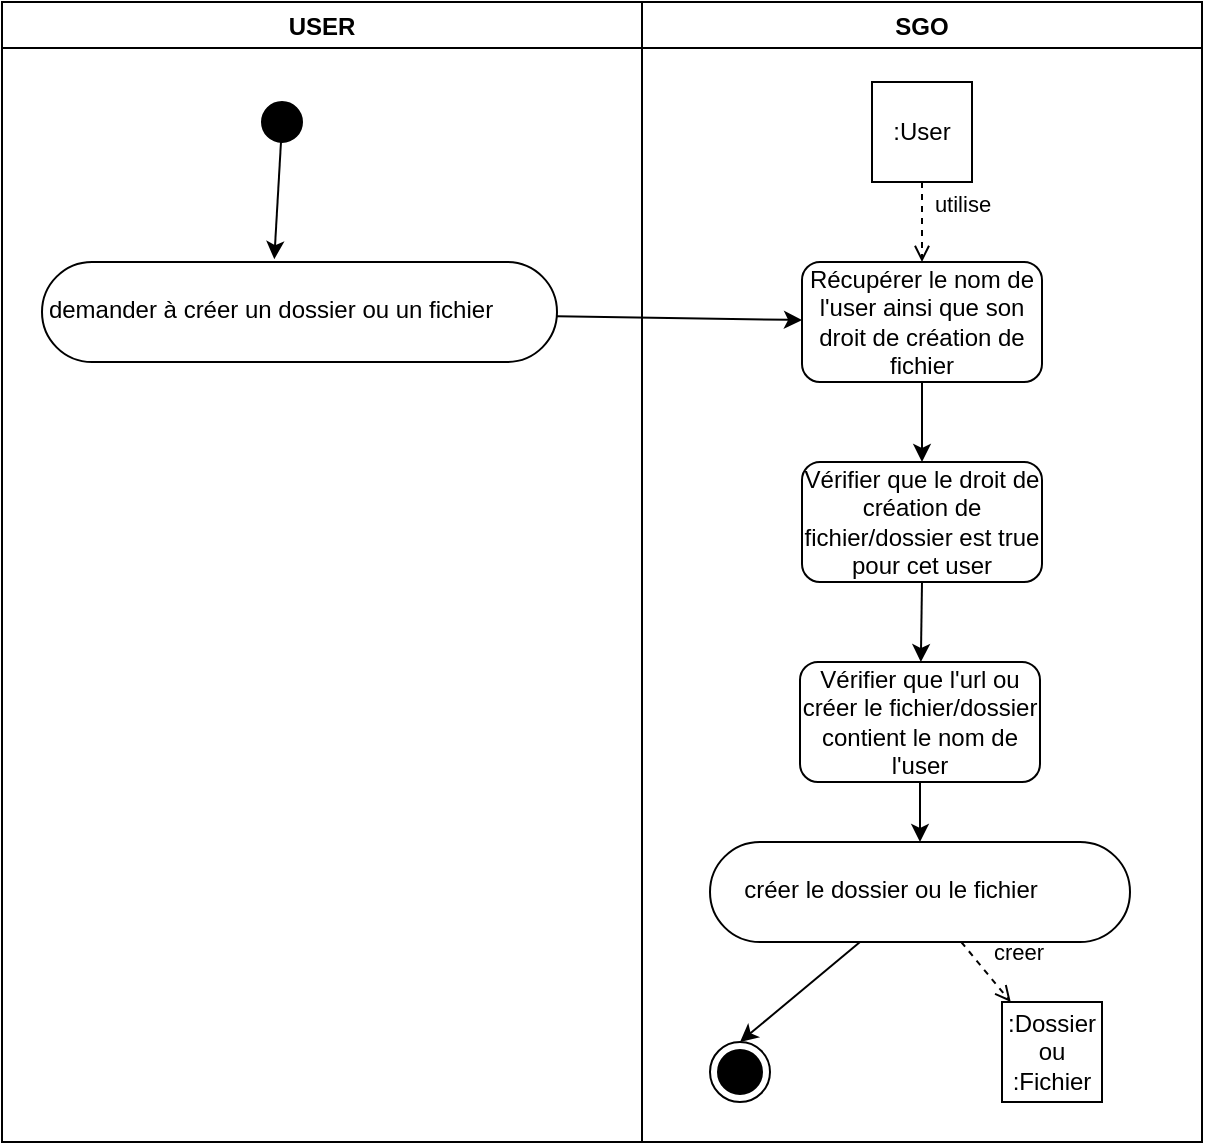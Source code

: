 <mxfile version="20.5.1" type="device" pages="5"><diagram id="_hSCyIEfBH8a_UHRm51h" name="créer"><mxGraphModel dx="981" dy="520" grid="1" gridSize="10" guides="1" tooltips="1" connect="1" arrows="1" fold="1" page="1" pageScale="1" pageWidth="827" pageHeight="1169" math="0" shadow="0"><root><mxCell id="0"/><mxCell id="1" parent="0"/><mxCell id="eUMygAEOkeEtcnAwkldx-1" value="SGO" style="swimlane;" parent="1" vertex="1"><mxGeometry x="380" y="90" width="280" height="570" as="geometry"/></mxCell><mxCell id="eUMygAEOkeEtcnAwkldx-2" value="créer le dossier ou le fichier" style="html=1;align=center;verticalAlign=top;rounded=1;absoluteArcSize=1;arcSize=50;dashed=0;spacingTop=10;spacingRight=30;" parent="eUMygAEOkeEtcnAwkldx-1" vertex="1"><mxGeometry x="34" y="420" width="210" height="50" as="geometry"/></mxCell><mxCell id="eUMygAEOkeEtcnAwkldx-3" value=":User" style="whiteSpace=wrap;html=1;aspect=fixed;" parent="eUMygAEOkeEtcnAwkldx-1" vertex="1"><mxGeometry x="115" y="40" width="50" height="50" as="geometry"/></mxCell><mxCell id="eUMygAEOkeEtcnAwkldx-4" value="Récupérer le nom de l'user ainsi que son droit de création de fichier" style="rounded=1;whiteSpace=wrap;html=1;" parent="eUMygAEOkeEtcnAwkldx-1" vertex="1"><mxGeometry x="80" y="130" width="120" height="60" as="geometry"/></mxCell><mxCell id="eUMygAEOkeEtcnAwkldx-5" value=":Dossier ou :Fichier" style="whiteSpace=wrap;html=1;aspect=fixed;" parent="eUMygAEOkeEtcnAwkldx-1" vertex="1"><mxGeometry x="180" y="500" width="50" height="50" as="geometry"/></mxCell><mxCell id="eUMygAEOkeEtcnAwkldx-7" value="utilise" style="html=1;verticalAlign=bottom;labelBackgroundColor=none;endArrow=open;endFill=0;dashed=1;rounded=0;entryX=0.5;entryY=0;entryDx=0;entryDy=0;" parent="eUMygAEOkeEtcnAwkldx-1" source="eUMygAEOkeEtcnAwkldx-3" target="eUMygAEOkeEtcnAwkldx-4" edge="1"><mxGeometry y="20" width="160" relative="1" as="geometry"><mxPoint x="-10" y="150" as="sourcePoint"/><mxPoint x="150" y="150" as="targetPoint"/><mxPoint as="offset"/></mxGeometry></mxCell><mxCell id="eUMygAEOkeEtcnAwkldx-8" value="creer" style="html=1;verticalAlign=bottom;labelBackgroundColor=none;endArrow=open;endFill=0;dashed=1;rounded=0;" parent="eUMygAEOkeEtcnAwkldx-1" source="eUMygAEOkeEtcnAwkldx-2" target="eUMygAEOkeEtcnAwkldx-5" edge="1"><mxGeometry x="0.524" y="13" width="160" relative="1" as="geometry"><mxPoint x="150" y="100" as="sourcePoint"/><mxPoint x="150" y="140" as="targetPoint"/><mxPoint as="offset"/><Array as="points"/></mxGeometry></mxCell><mxCell id="eUMygAEOkeEtcnAwkldx-9" value="" style="ellipse;html=1;shape=endState;fillColor=strokeColor;" parent="eUMygAEOkeEtcnAwkldx-1" vertex="1"><mxGeometry x="34" y="520" width="30" height="30" as="geometry"/></mxCell><mxCell id="eUMygAEOkeEtcnAwkldx-10" value="" style="endArrow=classic;html=1;rounded=0;entryX=0.5;entryY=0;entryDx=0;entryDy=0;" parent="eUMygAEOkeEtcnAwkldx-1" source="eUMygAEOkeEtcnAwkldx-2" target="eUMygAEOkeEtcnAwkldx-9" edge="1"><mxGeometry width="50" height="50" relative="1" as="geometry"><mxPoint x="40" y="180" as="sourcePoint"/><mxPoint x="90" y="130" as="targetPoint"/></mxGeometry></mxCell><mxCell id="4W9-zC9NwBaHa7y3DKTL-1" value="Vérifier que l'url ou créer le fichier/dossier contient le nom de l'user" style="rounded=1;whiteSpace=wrap;html=1;" vertex="1" parent="eUMygAEOkeEtcnAwkldx-1"><mxGeometry x="79" y="330" width="120" height="60" as="geometry"/></mxCell><mxCell id="4W9-zC9NwBaHa7y3DKTL-12" value="Vérifier que le droit de création de fichier/dossier est true pour cet user" style="rounded=1;whiteSpace=wrap;html=1;" vertex="1" parent="eUMygAEOkeEtcnAwkldx-1"><mxGeometry x="80" y="230" width="120" height="60" as="geometry"/></mxCell><mxCell id="4W9-zC9NwBaHa7y3DKTL-13" value="" style="endArrow=classic;html=1;rounded=0;entryX=0.5;entryY=0;entryDx=0;entryDy=0;" edge="1" parent="eUMygAEOkeEtcnAwkldx-1" source="eUMygAEOkeEtcnAwkldx-4" target="4W9-zC9NwBaHa7y3DKTL-12"><mxGeometry width="50" height="50" relative="1" as="geometry"><mxPoint y="310" as="sourcePoint"/><mxPoint x="50" y="260" as="targetPoint"/></mxGeometry></mxCell><mxCell id="4W9-zC9NwBaHa7y3DKTL-14" value="" style="endArrow=classic;html=1;rounded=0;exitX=0.5;exitY=1;exitDx=0;exitDy=0;" edge="1" parent="eUMygAEOkeEtcnAwkldx-1" source="4W9-zC9NwBaHa7y3DKTL-12" target="4W9-zC9NwBaHa7y3DKTL-1"><mxGeometry width="50" height="50" relative="1" as="geometry"><mxPoint y="310" as="sourcePoint"/><mxPoint x="50" y="260" as="targetPoint"/></mxGeometry></mxCell><mxCell id="4W9-zC9NwBaHa7y3DKTL-15" value="" style="endArrow=classic;html=1;rounded=0;entryX=0.5;entryY=0;entryDx=0;entryDy=0;exitX=0.5;exitY=1;exitDx=0;exitDy=0;" edge="1" parent="eUMygAEOkeEtcnAwkldx-1" source="4W9-zC9NwBaHa7y3DKTL-1" target="eUMygAEOkeEtcnAwkldx-2"><mxGeometry width="50" height="50" relative="1" as="geometry"><mxPoint y="450" as="sourcePoint"/><mxPoint x="50" y="400" as="targetPoint"/></mxGeometry></mxCell><mxCell id="eUMygAEOkeEtcnAwkldx-11" value="USER" style="swimlane;" parent="1" vertex="1"><mxGeometry x="60" y="90" width="320" height="570" as="geometry"/></mxCell><mxCell id="eUMygAEOkeEtcnAwkldx-12" value="" style="ellipse;fillColor=strokeColor;" parent="eUMygAEOkeEtcnAwkldx-11" vertex="1"><mxGeometry x="130" y="50" width="20" height="20" as="geometry"/></mxCell><mxCell id="eUMygAEOkeEtcnAwkldx-13" value="" style="endArrow=classic;html=1;rounded=0;entryX=0.451;entryY=-0.028;entryDx=0;entryDy=0;entryPerimeter=0;" parent="eUMygAEOkeEtcnAwkldx-11" source="eUMygAEOkeEtcnAwkldx-12" target="eUMygAEOkeEtcnAwkldx-14" edge="1"><mxGeometry width="50" height="50" relative="1" as="geometry"><mxPoint x="360" y="210" as="sourcePoint"/><mxPoint x="140" y="100" as="targetPoint"/></mxGeometry></mxCell><mxCell id="eUMygAEOkeEtcnAwkldx-14" value="demander à créer un dossier ou un fichier" style="html=1;align=center;verticalAlign=top;rounded=1;absoluteArcSize=1;arcSize=50;dashed=0;spacingTop=10;spacingRight=30;" parent="eUMygAEOkeEtcnAwkldx-11" vertex="1"><mxGeometry x="20" y="130" width="257.5" height="50" as="geometry"/></mxCell><mxCell id="eUMygAEOkeEtcnAwkldx-15" value="" style="endArrow=classic;html=1;rounded=0;" parent="1" source="eUMygAEOkeEtcnAwkldx-14" target="eUMygAEOkeEtcnAwkldx-4" edge="1"><mxGeometry width="50" height="50" relative="1" as="geometry"><mxPoint x="420" y="270" as="sourcePoint"/><mxPoint x="470" y="220" as="targetPoint"/></mxGeometry></mxCell></root></mxGraphModel></diagram><diagram id="3Sd7IPBWXBId0mCi3V2-" name="lire"><mxGraphModel dx="981" dy="520" grid="1" gridSize="10" guides="1" tooltips="1" connect="1" arrows="1" fold="1" page="1" pageScale="1" pageWidth="827" pageHeight="1169" math="0" shadow="0"><root><mxCell id="0"/><mxCell id="1" parent="0"/><mxCell id="E1OOhdU0G99FBoMapLIH-1" value="SGO" style="swimlane;" parent="1" vertex="1"><mxGeometry x="380" y="90" width="280" height="400" as="geometry"/></mxCell><mxCell id="E1OOhdU0G99FBoMapLIH-6" value="afficher le dossier ou le fichier a lire" style="html=1;align=center;verticalAlign=top;rounded=1;absoluteArcSize=1;arcSize=50;dashed=0;spacingTop=10;spacingRight=30;" parent="E1OOhdU0G99FBoMapLIH-1" vertex="1"><mxGeometry x="34" y="230" width="210" height="50" as="geometry"/></mxCell><mxCell id="--9gKw31fi2Jcq4SsGat-1" value=":User" style="whiteSpace=wrap;html=1;aspect=fixed;" parent="E1OOhdU0G99FBoMapLIH-1" vertex="1"><mxGeometry x="115" y="40" width="50" height="50" as="geometry"/></mxCell><mxCell id="--9gKw31fi2Jcq4SsGat-2" value="Récupérer les droits de l'user" style="rounded=1;whiteSpace=wrap;html=1;" parent="E1OOhdU0G99FBoMapLIH-1" vertex="1"><mxGeometry x="80" y="130" width="120" height="60" as="geometry"/></mxCell><mxCell id="edWSh7aFxXOOHrWahL5i-1" value=":Dossier ou :Fichier" style="whiteSpace=wrap;html=1;aspect=fixed;" parent="E1OOhdU0G99FBoMapLIH-1" vertex="1"><mxGeometry x="210" y="300" width="50" height="50" as="geometry"/></mxCell><mxCell id="edWSh7aFxXOOHrWahL5i-3" value="" style="endArrow=classic;html=1;rounded=0;" parent="E1OOhdU0G99FBoMapLIH-1" source="--9gKw31fi2Jcq4SsGat-2" target="E1OOhdU0G99FBoMapLIH-6" edge="1"><mxGeometry width="50" height="50" relative="1" as="geometry"><mxPoint x="40" y="180" as="sourcePoint"/><mxPoint x="90" y="130" as="targetPoint"/></mxGeometry></mxCell><mxCell id="edWSh7aFxXOOHrWahL5i-6" value="utilise" style="html=1;verticalAlign=bottom;labelBackgroundColor=none;endArrow=open;endFill=0;dashed=1;rounded=0;entryX=0.5;entryY=0;entryDx=0;entryDy=0;" parent="E1OOhdU0G99FBoMapLIH-1" source="--9gKw31fi2Jcq4SsGat-1" target="--9gKw31fi2Jcq4SsGat-2" edge="1"><mxGeometry y="20" width="160" relative="1" as="geometry"><mxPoint x="-10" y="150" as="sourcePoint"/><mxPoint x="150" y="150" as="targetPoint"/><mxPoint as="offset"/></mxGeometry></mxCell><mxCell id="edWSh7aFxXOOHrWahL5i-7" value="creer" style="html=1;verticalAlign=bottom;labelBackgroundColor=none;endArrow=open;endFill=0;dashed=1;rounded=0;" parent="E1OOhdU0G99FBoMapLIH-1" source="E1OOhdU0G99FBoMapLIH-6" target="edWSh7aFxXOOHrWahL5i-1" edge="1"><mxGeometry x="-0.102" y="-29" width="160" relative="1" as="geometry"><mxPoint x="150" y="100" as="sourcePoint"/><mxPoint x="150" y="140" as="targetPoint"/><mxPoint as="offset"/><Array as="points"><mxPoint x="190" y="310"/></Array></mxGeometry></mxCell><mxCell id="edWSh7aFxXOOHrWahL5i-8" value="" style="ellipse;html=1;shape=endState;fillColor=strokeColor;" parent="E1OOhdU0G99FBoMapLIH-1" vertex="1"><mxGeometry x="110" y="310" width="30" height="30" as="geometry"/></mxCell><mxCell id="edWSh7aFxXOOHrWahL5i-9" value="" style="endArrow=classic;html=1;rounded=0;entryX=0.5;entryY=0;entryDx=0;entryDy=0;" parent="E1OOhdU0G99FBoMapLIH-1" source="E1OOhdU0G99FBoMapLIH-6" target="edWSh7aFxXOOHrWahL5i-8" edge="1"><mxGeometry width="50" height="50" relative="1" as="geometry"><mxPoint x="40" y="180" as="sourcePoint"/><mxPoint x="90" y="130" as="targetPoint"/></mxGeometry></mxCell><mxCell id="E1OOhdU0G99FBoMapLIH-2" value="USER" style="swimlane;" parent="1" vertex="1"><mxGeometry x="60" y="90" width="320" height="400" as="geometry"/></mxCell><mxCell id="E1OOhdU0G99FBoMapLIH-3" value="" style="ellipse;fillColor=strokeColor;" parent="E1OOhdU0G99FBoMapLIH-2" vertex="1"><mxGeometry x="130" y="50" width="20" height="20" as="geometry"/></mxCell><mxCell id="E1OOhdU0G99FBoMapLIH-4" value="" style="endArrow=classic;html=1;rounded=0;entryX=0.451;entryY=-0.028;entryDx=0;entryDy=0;entryPerimeter=0;" parent="E1OOhdU0G99FBoMapLIH-2" source="E1OOhdU0G99FBoMapLIH-3" target="E1OOhdU0G99FBoMapLIH-5" edge="1"><mxGeometry width="50" height="50" relative="1" as="geometry"><mxPoint x="360" y="210" as="sourcePoint"/><mxPoint x="140" y="100" as="targetPoint"/></mxGeometry></mxCell><mxCell id="E1OOhdU0G99FBoMapLIH-5" value="demander à lire un dossier ou un fichier" style="html=1;align=center;verticalAlign=top;rounded=1;absoluteArcSize=1;arcSize=50;dashed=0;spacingTop=10;spacingRight=30;" parent="E1OOhdU0G99FBoMapLIH-2" vertex="1"><mxGeometry x="20" y="130" width="257.5" height="50" as="geometry"/></mxCell><mxCell id="edWSh7aFxXOOHrWahL5i-2" value="" style="endArrow=classic;html=1;rounded=0;" parent="1" source="E1OOhdU0G99FBoMapLIH-5" target="--9gKw31fi2Jcq4SsGat-2" edge="1"><mxGeometry width="50" height="50" relative="1" as="geometry"><mxPoint x="420" y="270" as="sourcePoint"/><mxPoint x="470" y="220" as="targetPoint"/></mxGeometry></mxCell></root></mxGraphModel></diagram><diagram id="RTDSOJaIi8PCPhTzrfz2" name="executer"><mxGraphModel dx="981" dy="520" grid="1" gridSize="10" guides="1" tooltips="1" connect="1" arrows="1" fold="1" page="1" pageScale="1" pageWidth="827" pageHeight="1169" math="0" shadow="0"><root><mxCell id="0"/><mxCell id="1" parent="0"/><mxCell id="KOVh6VTbqjKSnIGWG2TE-1" value="SGO" style="swimlane;" vertex="1" parent="1"><mxGeometry x="380" y="90" width="280" height="360" as="geometry"/></mxCell><mxCell id="KOVh6VTbqjKSnIGWG2TE-2" value="afficher le dossier ou le fichier a lire" style="html=1;align=center;verticalAlign=top;rounded=1;absoluteArcSize=1;arcSize=50;dashed=0;spacingTop=10;spacingRight=30;" vertex="1" parent="KOVh6VTbqjKSnIGWG2TE-1"><mxGeometry x="34" y="230" width="210" height="50" as="geometry"/></mxCell><mxCell id="KOVh6VTbqjKSnIGWG2TE-3" value=":User" style="whiteSpace=wrap;html=1;aspect=fixed;" vertex="1" parent="KOVh6VTbqjKSnIGWG2TE-1"><mxGeometry x="115" y="40" width="50" height="50" as="geometry"/></mxCell><mxCell id="KOVh6VTbqjKSnIGWG2TE-4" value="Récupérer les droits de l'user" style="rounded=1;whiteSpace=wrap;html=1;" vertex="1" parent="KOVh6VTbqjKSnIGWG2TE-1"><mxGeometry x="80" y="130" width="120" height="60" as="geometry"/></mxCell><mxCell id="KOVh6VTbqjKSnIGWG2TE-5" value=":Dossier ou :Fichier" style="whiteSpace=wrap;html=1;aspect=fixed;" vertex="1" parent="KOVh6VTbqjKSnIGWG2TE-1"><mxGeometry x="210" y="300" width="50" height="50" as="geometry"/></mxCell><mxCell id="KOVh6VTbqjKSnIGWG2TE-6" value="" style="endArrow=classic;html=1;rounded=0;" edge="1" parent="KOVh6VTbqjKSnIGWG2TE-1" source="KOVh6VTbqjKSnIGWG2TE-4" target="KOVh6VTbqjKSnIGWG2TE-2"><mxGeometry width="50" height="50" relative="1" as="geometry"><mxPoint x="40" y="180" as="sourcePoint"/><mxPoint x="90" y="130" as="targetPoint"/></mxGeometry></mxCell><mxCell id="KOVh6VTbqjKSnIGWG2TE-7" value="utilise" style="html=1;verticalAlign=bottom;labelBackgroundColor=none;endArrow=open;endFill=0;dashed=1;rounded=0;entryX=0.5;entryY=0;entryDx=0;entryDy=0;" edge="1" parent="KOVh6VTbqjKSnIGWG2TE-1" source="KOVh6VTbqjKSnIGWG2TE-3" target="KOVh6VTbqjKSnIGWG2TE-4"><mxGeometry y="20" width="160" relative="1" as="geometry"><mxPoint x="-10" y="150" as="sourcePoint"/><mxPoint x="150" y="150" as="targetPoint"/><mxPoint as="offset"/></mxGeometry></mxCell><mxCell id="KOVh6VTbqjKSnIGWG2TE-8" value="creer" style="html=1;verticalAlign=bottom;labelBackgroundColor=none;endArrow=open;endFill=0;dashed=1;rounded=0;" edge="1" parent="KOVh6VTbqjKSnIGWG2TE-1" source="KOVh6VTbqjKSnIGWG2TE-2" target="KOVh6VTbqjKSnIGWG2TE-5"><mxGeometry x="-0.102" y="-29" width="160" relative="1" as="geometry"><mxPoint x="150" y="100" as="sourcePoint"/><mxPoint x="150" y="140" as="targetPoint"/><mxPoint as="offset"/><Array as="points"><mxPoint x="190" y="310"/></Array></mxGeometry></mxCell><mxCell id="KOVh6VTbqjKSnIGWG2TE-9" value="" style="ellipse;html=1;shape=endState;fillColor=strokeColor;" vertex="1" parent="KOVh6VTbqjKSnIGWG2TE-1"><mxGeometry x="110" y="310" width="30" height="30" as="geometry"/></mxCell><mxCell id="KOVh6VTbqjKSnIGWG2TE-10" value="" style="endArrow=classic;html=1;rounded=0;entryX=0.5;entryY=0;entryDx=0;entryDy=0;" edge="1" parent="KOVh6VTbqjKSnIGWG2TE-1" source="KOVh6VTbqjKSnIGWG2TE-2" target="KOVh6VTbqjKSnIGWG2TE-9"><mxGeometry width="50" height="50" relative="1" as="geometry"><mxPoint x="40" y="180" as="sourcePoint"/><mxPoint x="90" y="130" as="targetPoint"/></mxGeometry></mxCell><mxCell id="KOVh6VTbqjKSnIGWG2TE-11" value="USER" style="swimlane;" vertex="1" parent="1"><mxGeometry x="60" y="90" width="320" height="360" as="geometry"/></mxCell><mxCell id="KOVh6VTbqjKSnIGWG2TE-12" value="" style="ellipse;fillColor=strokeColor;" vertex="1" parent="KOVh6VTbqjKSnIGWG2TE-11"><mxGeometry x="130" y="50" width="20" height="20" as="geometry"/></mxCell><mxCell id="KOVh6VTbqjKSnIGWG2TE-13" value="" style="endArrow=classic;html=1;rounded=0;entryX=0.451;entryY=-0.028;entryDx=0;entryDy=0;entryPerimeter=0;" edge="1" parent="KOVh6VTbqjKSnIGWG2TE-11" source="KOVh6VTbqjKSnIGWG2TE-12" target="KOVh6VTbqjKSnIGWG2TE-14"><mxGeometry width="50" height="50" relative="1" as="geometry"><mxPoint x="360" y="210" as="sourcePoint"/><mxPoint x="140" y="100" as="targetPoint"/></mxGeometry></mxCell><mxCell id="KOVh6VTbqjKSnIGWG2TE-14" value="demander à éxecuter un fichier" style="html=1;align=center;verticalAlign=top;rounded=1;absoluteArcSize=1;arcSize=50;dashed=0;spacingTop=10;spacingRight=30;" vertex="1" parent="KOVh6VTbqjKSnIGWG2TE-11"><mxGeometry x="20" y="130" width="257.5" height="50" as="geometry"/></mxCell><mxCell id="KOVh6VTbqjKSnIGWG2TE-15" value="" style="endArrow=classic;html=1;rounded=0;" edge="1" parent="1" source="KOVh6VTbqjKSnIGWG2TE-14" target="KOVh6VTbqjKSnIGWG2TE-4"><mxGeometry width="50" height="50" relative="1" as="geometry"><mxPoint x="420" y="270" as="sourcePoint"/><mxPoint x="470" y="220" as="targetPoint"/></mxGeometry></mxCell></root></mxGraphModel></diagram><diagram id="TMWUlZdi8veTephi1IZQ" name="diagramme de classe"><mxGraphModel dx="981" dy="520" grid="1" gridSize="10" guides="1" tooltips="1" connect="1" arrows="1" fold="1" page="1" pageScale="1" pageWidth="827" pageHeight="1169" math="0" shadow="0"><root><mxCell id="0"/><mxCell id="1" parent="0"/><mxCell id="m98HLW0F0pNH2mPl2FI6-1" value="&lt;p style=&quot;margin:0px;margin-top:4px;text-align:center;&quot;&gt;&lt;b&gt;User&lt;/b&gt;&lt;/p&gt;&lt;hr size=&quot;1&quot;&gt;&lt;p style=&quot;margin:0px;margin-left:4px;&quot;&gt;+ Nom: string&amp;nbsp;&lt;/p&gt;&lt;p style=&quot;margin:0px;margin-left:4px;&quot;&gt;+ Droit_ecriture: Bool&lt;/p&gt;&lt;p style=&quot;margin:0px;margin-left:4px;&quot;&gt;+ Droit_lecture: Bool&lt;br&gt;&lt;/p&gt;&lt;p style=&quot;margin:0px;margin-left:4px;&quot;&gt;+ Droit_execution: Bool&lt;br&gt;&lt;/p&gt;&lt;p style=&quot;margin:0px;margin-left:4px;&quot;&gt;+ Droit_modification: Bool&lt;br&gt;&lt;/p&gt;&lt;p style=&quot;margin:0px;margin-left:4px;&quot;&gt;+ Droit_suppression: Bool&lt;br&gt;&lt;/p&gt;&lt;p style=&quot;margin:0px;margin-left:4px;&quot;&gt;&lt;br&gt;&lt;/p&gt;&lt;hr size=&quot;1&quot;&gt;&lt;p style=&quot;margin:0px;margin-left:4px;&quot;&gt;+ method():&amp;nbsp;&lt;/p&gt;&lt;p style=&quot;margin:0px;margin-left:4px;&quot;&gt;&lt;br&gt;&lt;/p&gt;" style="verticalAlign=top;align=left;overflow=fill;fontSize=12;fontFamily=Helvetica;html=1;" parent="1" vertex="1"><mxGeometry x="220" y="200" width="160" height="230" as="geometry"/></mxCell><mxCell id="G_euw-SvG3YCCDihPIeS-1" value="&lt;p style=&quot;margin:0px;margin-top:4px;text-align:center;&quot;&gt;&lt;b&gt;Dossier&lt;/b&gt;&lt;/p&gt;&lt;hr size=&quot;1&quot;&gt;&lt;p style=&quot;margin:0px;margin-left:4px;&quot;&gt;+ Nom: string&lt;/p&gt;&lt;p style=&quot;margin:0px;margin-left:4px;&quot;&gt;&lt;br&gt;&lt;/p&gt;&lt;hr size=&quot;1&quot;&gt;&lt;p style=&quot;margin:0px;margin-left:4px;&quot;&gt;+ method():&amp;nbsp;&lt;/p&gt;&lt;p style=&quot;margin:0px;margin-left:4px;&quot;&gt;&lt;br&gt;&lt;/p&gt;" style="verticalAlign=top;align=left;overflow=fill;fontSize=12;fontFamily=Helvetica;html=1;" parent="1" vertex="1"><mxGeometry x="400" y="200" width="160" height="230" as="geometry"/></mxCell><mxCell id="G_euw-SvG3YCCDihPIeS-2" value="&lt;p style=&quot;margin:0px;margin-top:4px;text-align:center;&quot;&gt;&lt;b&gt;Fichier&lt;/b&gt;&lt;/p&gt;&lt;hr size=&quot;1&quot;&gt;&lt;p style=&quot;margin:0px;margin-left:4px;&quot;&gt;+ Nom: string&lt;/p&gt;&lt;p style=&quot;margin:0px;margin-left:4px;&quot;&gt;contenu : area&lt;/p&gt;&lt;p style=&quot;margin:0px;margin-left:4px;&quot;&gt;&lt;br&gt;&lt;/p&gt;&lt;hr size=&quot;1&quot;&gt;&lt;p style=&quot;margin:0px;margin-left:4px;&quot;&gt;+ method():&amp;nbsp;&lt;/p&gt;&lt;p style=&quot;margin:0px;margin-left:4px;&quot;&gt;&lt;br&gt;&lt;/p&gt;" style="verticalAlign=top;align=left;overflow=fill;fontSize=12;fontFamily=Helvetica;html=1;" parent="1" vertex="1"><mxGeometry x="590" y="200" width="160" height="230" as="geometry"/></mxCell><mxCell id="SDJ2OmH8_Q_q6M5WeYFB-1" value="&lt;p style=&quot;margin:0px;margin-top:4px;text-align:center;&quot;&gt;&lt;b&gt;Admin&lt;/b&gt;&lt;/p&gt;&lt;p style=&quot;margin:0px;margin-top:4px;text-align:center;&quot;&gt;&lt;b&gt;(héritage de User)&lt;/b&gt;&lt;/p&gt;&lt;hr size=&quot;1&quot;&gt;&lt;p style=&quot;margin:0px;margin-left:4px;&quot;&gt;+ Nom: string&amp;nbsp;&lt;/p&gt;&lt;p style=&quot;margin:0px;margin-left:4px;&quot;&gt;&lt;br&gt;&lt;/p&gt;&lt;hr size=&quot;1&quot;&gt;&lt;p style=&quot;margin:0px;margin-left:4px;&quot;&gt;+ method():&amp;nbsp;&lt;/p&gt;&lt;p style=&quot;margin:0px;margin-left:4px;&quot;&gt;&lt;br&gt;&lt;/p&gt;" style="verticalAlign=top;align=left;overflow=fill;fontSize=12;fontFamily=Helvetica;html=1;" vertex="1" parent="1"><mxGeometry x="40" y="200" width="160" height="230" as="geometry"/></mxCell></root></mxGraphModel></diagram><diagram id="XXwNDg4GMl4R7qUGGr7r" name="use_case"><mxGraphModel dx="1422" dy="754" grid="1" gridSize="10" guides="1" tooltips="1" connect="1" arrows="1" fold="1" page="1" pageScale="1" pageWidth="827" pageHeight="1169" math="0" shadow="0"><root><mxCell id="0"/><mxCell id="1" parent="0"/><mxCell id="gLTLEM33z-6enDb_kbuD-1" value="" style="whiteSpace=wrap;html=1;aspect=fixed;" parent="1" vertex="1"><mxGeometry x="305" y="140" width="360" height="360" as="geometry"/></mxCell><mxCell id="gLTLEM33z-6enDb_kbuD-2" value="&lt;font style=&quot;font-size: 19px;&quot;&gt;système de gestion OS&lt;/font&gt;" style="text;html=1;resizable=0;autosize=1;align=center;verticalAlign=middle;points=[];fillColor=none;strokeColor=none;rounded=0;" parent="1" vertex="1"><mxGeometry x="370" y="150" width="220" height="40" as="geometry"/></mxCell><mxCell id="j6FaydYZxWIYFt6wQDAo-5" value="" style="edgeStyle=orthogonalEdgeStyle;rounded=0;orthogonalLoop=1;jettySize=auto;html=1;fontSize=19;endArrow=block;endFill=0;" parent="1" edge="1"><mxGeometry relative="1" as="geometry"><mxPoint x="219.94" y="250" as="sourcePoint"/><mxPoint x="219.94" y="300" as="targetPoint"/></mxGeometry></mxCell><mxCell id="gLTLEM33z-6enDb_kbuD-3" value="Superadmin" style="shape=umlActor;verticalLabelPosition=bottom;verticalAlign=top;html=1;outlineConnect=0;fontSize=19;" parent="1" vertex="1"><mxGeometry x="210" y="180" width="20" height="40" as="geometry"/></mxCell><mxCell id="gLTLEM33z-6enDb_kbuD-4" value="Admin" style="shape=umlActor;verticalLabelPosition=bottom;verticalAlign=top;html=1;outlineConnect=0;fontSize=19;" parent="1" vertex="1"><mxGeometry x="210" y="300" width="20" height="40" as="geometry"/></mxCell><mxCell id="gLTLEM33z-6enDb_kbuD-5" value="User" style="shape=umlActor;verticalLabelPosition=bottom;verticalAlign=top;html=1;outlineConnect=0;fontSize=19;" parent="1" vertex="1"><mxGeometry x="210" y="420" width="20" height="40" as="geometry"/></mxCell><mxCell id="j6FaydYZxWIYFt6wQDAo-6" value="" style="edgeStyle=orthogonalEdgeStyle;rounded=0;orthogonalLoop=1;jettySize=auto;html=1;fontSize=19;endArrow=block;endFill=0;" parent="1" target="gLTLEM33z-6enDb_kbuD-5" edge="1"><mxGeometry relative="1" as="geometry"><mxPoint x="220" y="370" as="sourcePoint"/><mxPoint x="220" y="400" as="targetPoint"/><Array as="points"/></mxGeometry></mxCell><mxCell id="j6FaydYZxWIYFt6wQDAo-7" value="&lt;font style=&quot;font-size: 12px;&quot;&gt;créer utilisateur&lt;/font&gt;" style="ellipse;whiteSpace=wrap;html=1;fontSize=19;" parent="1" vertex="1"><mxGeometry x="397" y="275" width="166" height="30" as="geometry"/></mxCell><mxCell id="j6FaydYZxWIYFt6wQDAo-8" value="&lt;font style=&quot;font-size: 12px;&quot;&gt;gérer les permissions de user&lt;/font&gt;" style="ellipse;whiteSpace=wrap;html=1;fontSize=19;" parent="1" vertex="1"><mxGeometry x="390" y="305" width="183" height="30" as="geometry"/></mxCell><mxCell id="j6FaydYZxWIYFt6wQDAo-9" value="&lt;span style=&quot;font-size: 12px;&quot;&gt;créer fichier ou sousdossier dans son répertoire&lt;/span&gt;" style="ellipse;whiteSpace=wrap;html=1;fontSize=19;" parent="1" vertex="1"><mxGeometry x="350" y="350" width="290" height="30" as="geometry"/></mxCell><mxCell id="j6FaydYZxWIYFt6wQDAo-10" value="&lt;span style=&quot;font-size: 12px;&quot;&gt;lire fichier ou sousdossier dans son répertoire&lt;/span&gt;" style="ellipse;whiteSpace=wrap;html=1;fontSize=19;" parent="1" vertex="1"><mxGeometry x="353.5" y="380" width="286.5" height="30" as="geometry"/></mxCell><mxCell id="j6FaydYZxWIYFt6wQDAo-11" value="&lt;span style=&quot;font-size: 12px;&quot;&gt;éxécuter fichier dans son répertoire&lt;/span&gt;" style="ellipse;whiteSpace=wrap;html=1;fontSize=19;" parent="1" vertex="1"><mxGeometry x="360" y="410" width="290" height="30" as="geometry"/></mxCell><mxCell id="j6FaydYZxWIYFt6wQDAo-12" value="&lt;span style=&quot;font-size: 12px;&quot;&gt;modifier fichier ou sousdossier dans son répertoire&lt;/span&gt;" style="ellipse;whiteSpace=wrap;html=1;fontSize=19;" parent="1" vertex="1"><mxGeometry x="320" y="440" width="330" height="30" as="geometry"/></mxCell><mxCell id="j6FaydYZxWIYFt6wQDAo-13" value="&lt;span style=&quot;font-size: 12px;&quot;&gt;supprimer fichier ou sousdossier dans son répertoire&lt;/span&gt;" style="ellipse;whiteSpace=wrap;html=1;fontSize=19;" parent="1" vertex="1"><mxGeometry x="320" y="470" width="330" height="30" as="geometry"/></mxCell><mxCell id="j6FaydYZxWIYFt6wQDAo-14" value="" style="endArrow=classic;html=1;rounded=0;fontSize=12;" parent="1" source="gLTLEM33z-6enDb_kbuD-4" target="j6FaydYZxWIYFt6wQDAo-7" edge="1"><mxGeometry width="50" height="50" relative="1" as="geometry"><mxPoint x="290" y="350" as="sourcePoint"/><mxPoint x="340" y="300" as="targetPoint"/></mxGeometry></mxCell><mxCell id="j6FaydYZxWIYFt6wQDAo-15" value="" style="endArrow=classic;html=1;rounded=0;fontSize=12;" parent="1" source="gLTLEM33z-6enDb_kbuD-4" target="j6FaydYZxWIYFt6wQDAo-8" edge="1"><mxGeometry width="50" height="50" relative="1" as="geometry"><mxPoint x="290" y="350" as="sourcePoint"/><mxPoint x="340" y="300" as="targetPoint"/></mxGeometry></mxCell><mxCell id="j6FaydYZxWIYFt6wQDAo-16" value="" style="endArrow=classic;html=1;rounded=0;fontSize=12;entryX=0;entryY=0.5;entryDx=0;entryDy=0;" parent="1" source="gLTLEM33z-6enDb_kbuD-5" target="j6FaydYZxWIYFt6wQDAo-13" edge="1"><mxGeometry width="50" height="50" relative="1" as="geometry"><mxPoint x="230" y="430" as="sourcePoint"/><mxPoint x="340" y="300" as="targetPoint"/></mxGeometry></mxCell><mxCell id="j6FaydYZxWIYFt6wQDAo-17" value="" style="endArrow=classic;html=1;rounded=0;fontSize=12;exitX=0.5;exitY=0.5;exitDx=0;exitDy=0;exitPerimeter=0;entryX=0;entryY=0.5;entryDx=0;entryDy=0;" parent="1" source="gLTLEM33z-6enDb_kbuD-5" target="j6FaydYZxWIYFt6wQDAo-12" edge="1"><mxGeometry width="50" height="50" relative="1" as="geometry"><mxPoint x="290" y="350" as="sourcePoint"/><mxPoint x="340" y="300" as="targetPoint"/></mxGeometry></mxCell><mxCell id="j6FaydYZxWIYFt6wQDAo-18" value="" style="endArrow=classic;html=1;rounded=0;fontSize=12;entryX=0;entryY=0.5;entryDx=0;entryDy=0;" parent="1" source="gLTLEM33z-6enDb_kbuD-5" target="j6FaydYZxWIYFt6wQDAo-11" edge="1"><mxGeometry width="50" height="50" relative="1" as="geometry"><mxPoint x="290" y="350" as="sourcePoint"/><mxPoint x="340" y="300" as="targetPoint"/></mxGeometry></mxCell><mxCell id="j6FaydYZxWIYFt6wQDAo-19" value="" style="endArrow=classic;html=1;rounded=0;fontSize=12;entryX=0.067;entryY=0.738;entryDx=0;entryDy=0;entryPerimeter=0;exitX=1;exitY=0.333;exitDx=0;exitDy=0;exitPerimeter=0;" parent="1" source="gLTLEM33z-6enDb_kbuD-5" target="j6FaydYZxWIYFt6wQDAo-10" edge="1"><mxGeometry width="50" height="50" relative="1" as="geometry"><mxPoint x="290" y="350" as="sourcePoint"/><mxPoint x="340" y="300" as="targetPoint"/></mxGeometry></mxCell><mxCell id="j6FaydYZxWIYFt6wQDAo-20" value="" style="endArrow=classic;html=1;rounded=0;fontSize=12;exitX=0.75;exitY=0.1;exitDx=0;exitDy=0;exitPerimeter=0;entryX=0.016;entryY=0.671;entryDx=0;entryDy=0;entryPerimeter=0;" parent="1" source="gLTLEM33z-6enDb_kbuD-5" target="j6FaydYZxWIYFt6wQDAo-9" edge="1"><mxGeometry width="50" height="50" relative="1" as="geometry"><mxPoint x="290" y="350" as="sourcePoint"/><mxPoint x="340" y="300" as="targetPoint"/></mxGeometry></mxCell></root></mxGraphModel></diagram></mxfile>